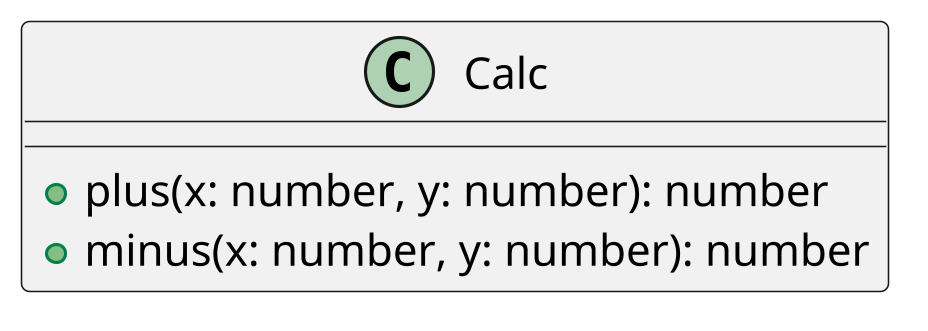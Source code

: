 @startuml ex02

skinparam dpi 300

class Calc {
    +plus(x: number, y: number): number
    +minus(x: number, y: number): number
}

@endumls